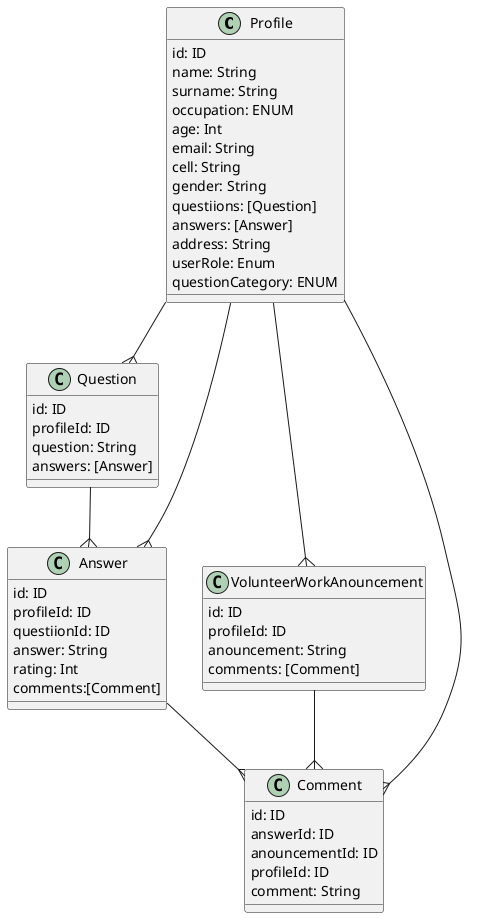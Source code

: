 @startuml
Class Profile {
  id: ID
  name: String
  surname: String
  occupation: ENUM
  age: Int
  email: String
  cell: String
  gender: String
  questiions: [Question]
  answers: [Answer]
  address: String
  userRole: Enum
  questionCategory: ENUM
}

Class Question {
  id: ID
  profileId: ID
  question: String
  answers: [Answer]
}
Profile --{ Question

Class Answer {
  id: ID
  profileId: ID
  questiionId: ID
  answer: String
  rating: Int
  comments:[Comment]
}
Class VolunteerWorkAnouncement {
  id: ID
  profileId: ID
  anouncement: String
  comments: [Comment]
}

Class Comment {
  id: ID
  answerId: ID
  anouncementId: ID
  profileId: ID
  comment: String
}
Profile --{ Comment
Answer --{ Comment
VolunteerWorkAnouncement --{ Comment
Profile --{ VolunteerWorkAnouncement
Profile --{ Answer
Question --{ Answer
@enduml